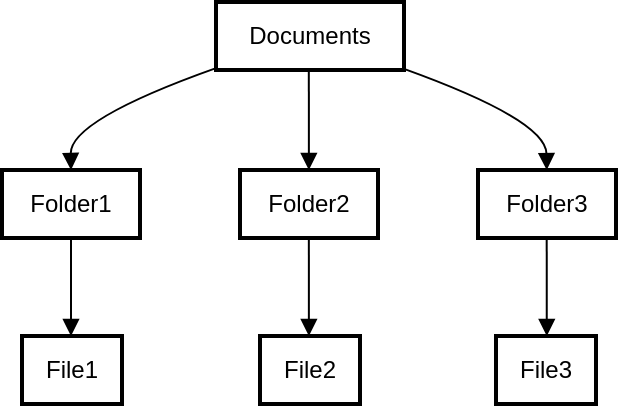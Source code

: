 <mxfile version="22.1.18" type="github">
  <diagram name="Page-1" id="PwfnWvD9wjche3ETHrIq">
    <mxGraphModel>
      <root>
        <mxCell id="0" />
        <mxCell id="1" parent="0" />
        <mxCell id="2" value="Documents" style="whiteSpace=wrap;strokeWidth=2;" vertex="1" parent="1">
          <mxGeometry x="107" width="94" height="34" as="geometry" />
        </mxCell>
        <mxCell id="3" value="Folder1" style="whiteSpace=wrap;strokeWidth=2;" vertex="1" parent="1">
          <mxGeometry y="84" width="69" height="34" as="geometry" />
        </mxCell>
        <mxCell id="4" value="Folder2" style="whiteSpace=wrap;strokeWidth=2;" vertex="1" parent="1">
          <mxGeometry x="119" y="84" width="69" height="34" as="geometry" />
        </mxCell>
        <mxCell id="5" value="Folder3" style="whiteSpace=wrap;strokeWidth=2;" vertex="1" parent="1">
          <mxGeometry x="238" y="84" width="69" height="34" as="geometry" />
        </mxCell>
        <mxCell id="6" value="File1" style="whiteSpace=wrap;strokeWidth=2;" vertex="1" parent="1">
          <mxGeometry x="10" y="167" width="50" height="34" as="geometry" />
        </mxCell>
        <mxCell id="7" value="File2" style="whiteSpace=wrap;strokeWidth=2;" vertex="1" parent="1">
          <mxGeometry x="129" y="167" width="50" height="34" as="geometry" />
        </mxCell>
        <mxCell id="8" value="File3" style="whiteSpace=wrap;strokeWidth=2;" vertex="1" parent="1">
          <mxGeometry x="247" y="167" width="50" height="34" as="geometry" />
        </mxCell>
        <mxCell id="9" value="" style="curved=1;startArrow=none;endArrow=block;exitX=-0.004;exitY=0.976;entryX=0.5;entryY=-0.015;" edge="1" parent="1" source="2" target="3">
          <mxGeometry relative="1" as="geometry">
            <Array as="points">
              <mxPoint x="34" y="59" />
            </Array>
          </mxGeometry>
        </mxCell>
        <mxCell id="10" value="" style="curved=1;startArrow=none;endArrow=block;exitX=0.494;exitY=0.985;entryX=0.499;entryY=-0.015;" edge="1" parent="1" source="2" target="4">
          <mxGeometry relative="1" as="geometry">
            <Array as="points" />
          </mxGeometry>
        </mxCell>
        <mxCell id="11" value="" style="curved=1;startArrow=none;endArrow=block;exitX=0.992;exitY=0.976;entryX=0.498;entryY=-0.015;" edge="1" parent="1" source="2" target="5">
          <mxGeometry relative="1" as="geometry">
            <Array as="points">
              <mxPoint x="272" y="59" />
            </Array>
          </mxGeometry>
        </mxCell>
        <mxCell id="12" value="" style="curved=1;startArrow=none;endArrow=block;exitX=0.5;exitY=0.971;entryX=0.49;entryY=0;" edge="1" parent="1" source="3" target="6">
          <mxGeometry relative="1" as="geometry">
            <Array as="points" />
          </mxGeometry>
        </mxCell>
        <mxCell id="13" value="" style="curved=1;startArrow=none;endArrow=block;exitX=0.499;exitY=0.971;entryX=0.489;entryY=0;" edge="1" parent="1" source="4" target="7">
          <mxGeometry relative="1" as="geometry">
            <Array as="points" />
          </mxGeometry>
        </mxCell>
        <mxCell id="14" value="" style="curved=1;startArrow=none;endArrow=block;exitX=0.498;exitY=0.971;entryX=0.508;entryY=0;" edge="1" parent="1" source="5" target="8">
          <mxGeometry relative="1" as="geometry">
            <Array as="points" />
          </mxGeometry>
        </mxCell>
      </root>
    </mxGraphModel>
  </diagram>
</mxfile>
